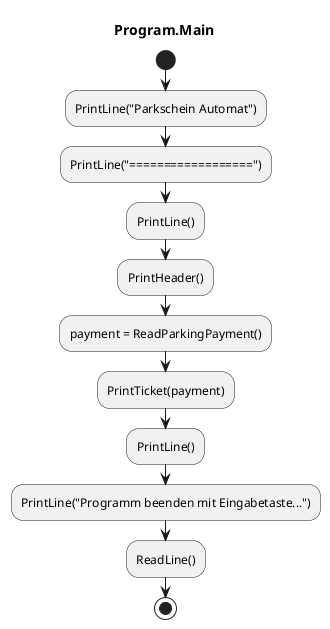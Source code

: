 @startuml Program.Main
title Program.Main
start
:PrintLine("Parkschein Automat");
:PrintLine("==================");
:PrintLine();
:PrintHeader();
:payment = ReadParkingPayment();
:PrintTicket(payment);
:PrintLine();
:PrintLine("Programm beenden mit Eingabetaste...");
:ReadLine();
stop
@enduml
